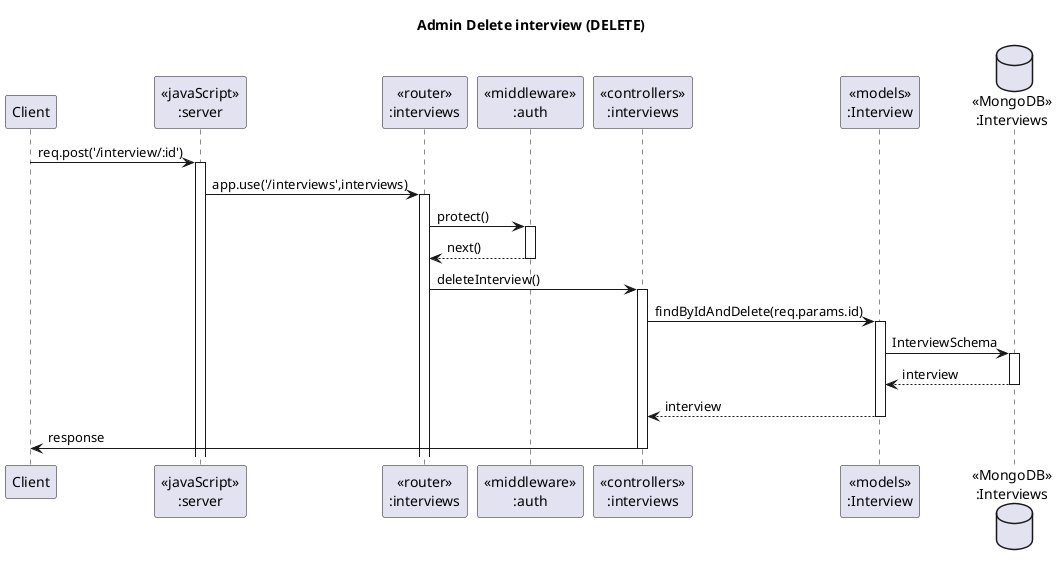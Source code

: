 @startuml Admin Delete interview (DELETE)
title "Admin Delete interview (DELETE)"

participant "Client" as user
participant "<<javaScript>>\n:server" as server
participant "<<router>>\n:interviews" as router
participant "<<middleware>>\n:auth" as auth
participant "<<controllers>>\n:interviews" as controller
participant "<<models>>\n:Interview" as model
database "<<MongoDB>>\n:Interviews" as database

user->server ++:req.post('/interview/:id')
server->router ++:app.use('/interviews',interviews)
router->auth ++:protect()
auth --> router --: next()
router -> controller ++:deleteInterview()
controller->model ++:findByIdAndDelete(req.params.id)
model ->database ++: InterviewSchema
database --> model --: interview
controller <-- model --: interview
controller -> user --:response

